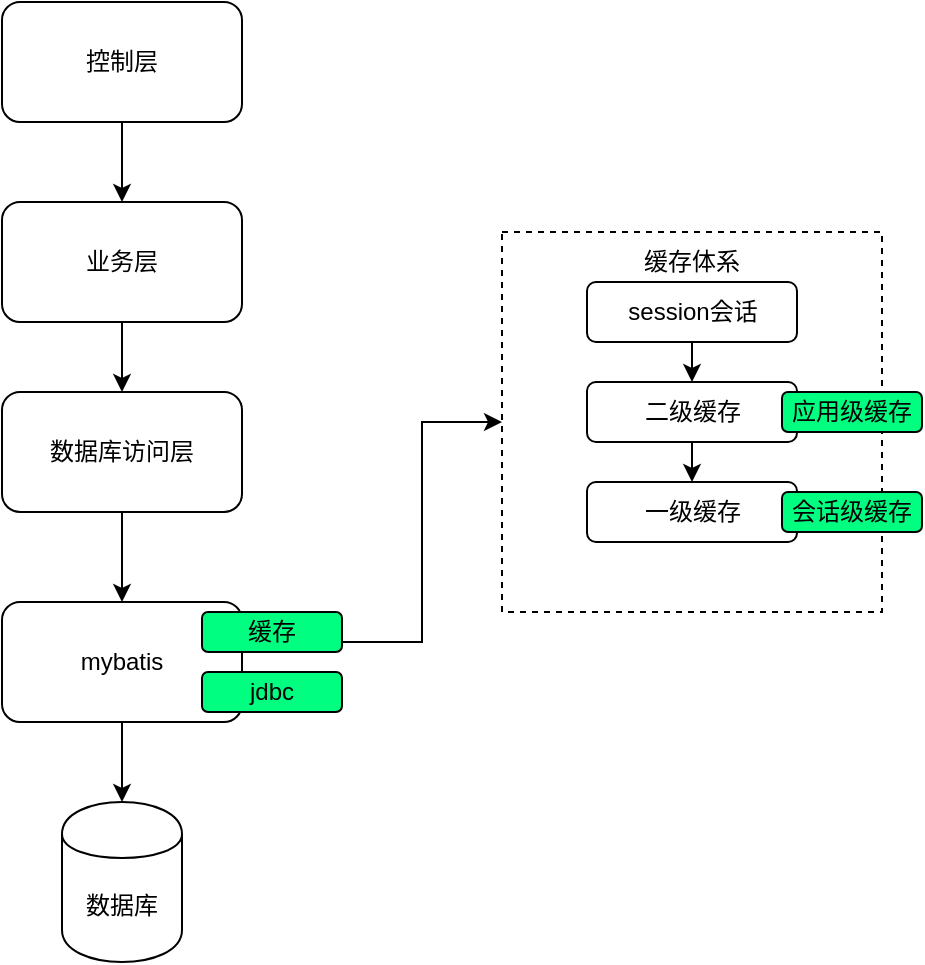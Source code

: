 <mxfile version="14.6.13" type="device"><diagram id="afOtWgTxhIOd60-CMdnV" name="第 1 页"><mxGraphModel dx="1024" dy="601" grid="1" gridSize="10" guides="1" tooltips="1" connect="1" arrows="1" fold="1" page="1" pageScale="1" pageWidth="827" pageHeight="1169" math="0" shadow="0"><root><mxCell id="0"/><mxCell id="1" parent="0"/><mxCell id="Hi58km0aSoqukmmzLmuQ-4" value="" style="edgeStyle=orthogonalEdgeStyle;rounded=0;orthogonalLoop=1;jettySize=auto;html=1;" edge="1" parent="1" source="Hi58km0aSoqukmmzLmuQ-2" target="Hi58km0aSoqukmmzLmuQ-3"><mxGeometry relative="1" as="geometry"/></mxCell><mxCell id="Hi58km0aSoqukmmzLmuQ-2" value="控制层" style="rounded=1;whiteSpace=wrap;html=1;" vertex="1" parent="1"><mxGeometry x="150" y="270" width="120" height="60" as="geometry"/></mxCell><mxCell id="Hi58km0aSoqukmmzLmuQ-6" value="" style="edgeStyle=orthogonalEdgeStyle;rounded=0;orthogonalLoop=1;jettySize=auto;html=1;" edge="1" parent="1" source="Hi58km0aSoqukmmzLmuQ-3" target="Hi58km0aSoqukmmzLmuQ-5"><mxGeometry relative="1" as="geometry"/></mxCell><mxCell id="Hi58km0aSoqukmmzLmuQ-3" value="业务层" style="whiteSpace=wrap;html=1;rounded=1;" vertex="1" parent="1"><mxGeometry x="150" y="370" width="120" height="60" as="geometry"/></mxCell><mxCell id="Hi58km0aSoqukmmzLmuQ-8" value="" style="edgeStyle=orthogonalEdgeStyle;rounded=0;orthogonalLoop=1;jettySize=auto;html=1;" edge="1" parent="1" source="Hi58km0aSoqukmmzLmuQ-5" target="Hi58km0aSoqukmmzLmuQ-7"><mxGeometry relative="1" as="geometry"/></mxCell><mxCell id="Hi58km0aSoqukmmzLmuQ-5" value="数据库访问层" style="whiteSpace=wrap;html=1;rounded=1;" vertex="1" parent="1"><mxGeometry x="150" y="465" width="120" height="60" as="geometry"/></mxCell><mxCell id="Hi58km0aSoqukmmzLmuQ-10" value="" style="edgeStyle=orthogonalEdgeStyle;rounded=0;orthogonalLoop=1;jettySize=auto;html=1;" edge="1" parent="1" source="Hi58km0aSoqukmmzLmuQ-7" target="Hi58km0aSoqukmmzLmuQ-9"><mxGeometry relative="1" as="geometry"/></mxCell><mxCell id="Hi58km0aSoqukmmzLmuQ-7" value="mybatis" style="whiteSpace=wrap;html=1;rounded=1;" vertex="1" parent="1"><mxGeometry x="150" y="570" width="120" height="60" as="geometry"/></mxCell><mxCell id="Hi58km0aSoqukmmzLmuQ-9" value="数据库" style="shape=cylinder;whiteSpace=wrap;html=1;boundedLbl=1;backgroundOutline=1;rounded=1;" vertex="1" parent="1"><mxGeometry x="180" y="670" width="60" height="80" as="geometry"/></mxCell><mxCell id="Hi58km0aSoqukmmzLmuQ-25" style="edgeStyle=orthogonalEdgeStyle;rounded=0;orthogonalLoop=1;jettySize=auto;html=1;exitX=1;exitY=0.75;exitDx=0;exitDy=0;entryX=0;entryY=0.5;entryDx=0;entryDy=0;" edge="1" parent="1" source="Hi58km0aSoqukmmzLmuQ-11" target="Hi58km0aSoqukmmzLmuQ-13"><mxGeometry relative="1" as="geometry"/></mxCell><mxCell id="Hi58km0aSoqukmmzLmuQ-11" value="缓存" style="rounded=1;whiteSpace=wrap;html=1;fillColor=#00FF80;" vertex="1" parent="1"><mxGeometry x="250" y="575" width="70" height="20" as="geometry"/></mxCell><mxCell id="Hi58km0aSoqukmmzLmuQ-12" value="jdbc" style="rounded=1;whiteSpace=wrap;html=1;fillColor=#00FF80;" vertex="1" parent="1"><mxGeometry x="250" y="605" width="70" height="20" as="geometry"/></mxCell><mxCell id="Hi58km0aSoqukmmzLmuQ-13" value="&lt;div style=&quot;text-align: justify&quot;&gt;&lt;br&gt;&lt;/div&gt;" style="whiteSpace=wrap;html=1;aspect=fixed;fillColor=#FFFFFF;dashed=1;" vertex="1" parent="1"><mxGeometry x="400" y="385" width="190" height="190" as="geometry"/></mxCell><mxCell id="Hi58km0aSoqukmmzLmuQ-22" style="edgeStyle=orthogonalEdgeStyle;rounded=0;orthogonalLoop=1;jettySize=auto;html=1;exitX=0.5;exitY=1;exitDx=0;exitDy=0;entryX=0.5;entryY=0;entryDx=0;entryDy=0;" edge="1" parent="1" source="Hi58km0aSoqukmmzLmuQ-14" target="Hi58km0aSoqukmmzLmuQ-17"><mxGeometry relative="1" as="geometry"/></mxCell><mxCell id="Hi58km0aSoqukmmzLmuQ-14" value="session会话" style="rounded=1;whiteSpace=wrap;html=1;fillColor=#FFFFFF;" vertex="1" parent="1"><mxGeometry x="442.5" y="410" width="105" height="30" as="geometry"/></mxCell><mxCell id="Hi58km0aSoqukmmzLmuQ-23" style="edgeStyle=orthogonalEdgeStyle;rounded=0;orthogonalLoop=1;jettySize=auto;html=1;exitX=0.5;exitY=1;exitDx=0;exitDy=0;entryX=0.5;entryY=0;entryDx=0;entryDy=0;" edge="1" parent="1" source="Hi58km0aSoqukmmzLmuQ-17" target="Hi58km0aSoqukmmzLmuQ-18"><mxGeometry relative="1" as="geometry"/></mxCell><mxCell id="Hi58km0aSoqukmmzLmuQ-17" value="二级缓存" style="rounded=1;whiteSpace=wrap;html=1;fillColor=#FFFFFF;" vertex="1" parent="1"><mxGeometry x="442.5" y="460" width="105" height="30" as="geometry"/></mxCell><mxCell id="Hi58km0aSoqukmmzLmuQ-18" value="一级缓存" style="rounded=1;whiteSpace=wrap;html=1;fillColor=#FFFFFF;" vertex="1" parent="1"><mxGeometry x="442.5" y="510" width="105" height="30" as="geometry"/></mxCell><mxCell id="Hi58km0aSoqukmmzLmuQ-19" value="应用级缓存" style="rounded=1;whiteSpace=wrap;html=1;fillColor=#00FF80;" vertex="1" parent="1"><mxGeometry x="540" y="465" width="70" height="20" as="geometry"/></mxCell><mxCell id="Hi58km0aSoqukmmzLmuQ-20" value="会话级缓存" style="rounded=1;whiteSpace=wrap;html=1;fillColor=#00FF80;" vertex="1" parent="1"><mxGeometry x="540" y="515" width="70" height="20" as="geometry"/></mxCell><mxCell id="Hi58km0aSoqukmmzLmuQ-26" value="缓存体系" style="text;html=1;strokeColor=none;fillColor=none;align=center;verticalAlign=middle;whiteSpace=wrap;rounded=0;" vertex="1" parent="1"><mxGeometry x="465" y="390" width="60" height="20" as="geometry"/></mxCell></root></mxGraphModel></diagram></mxfile>